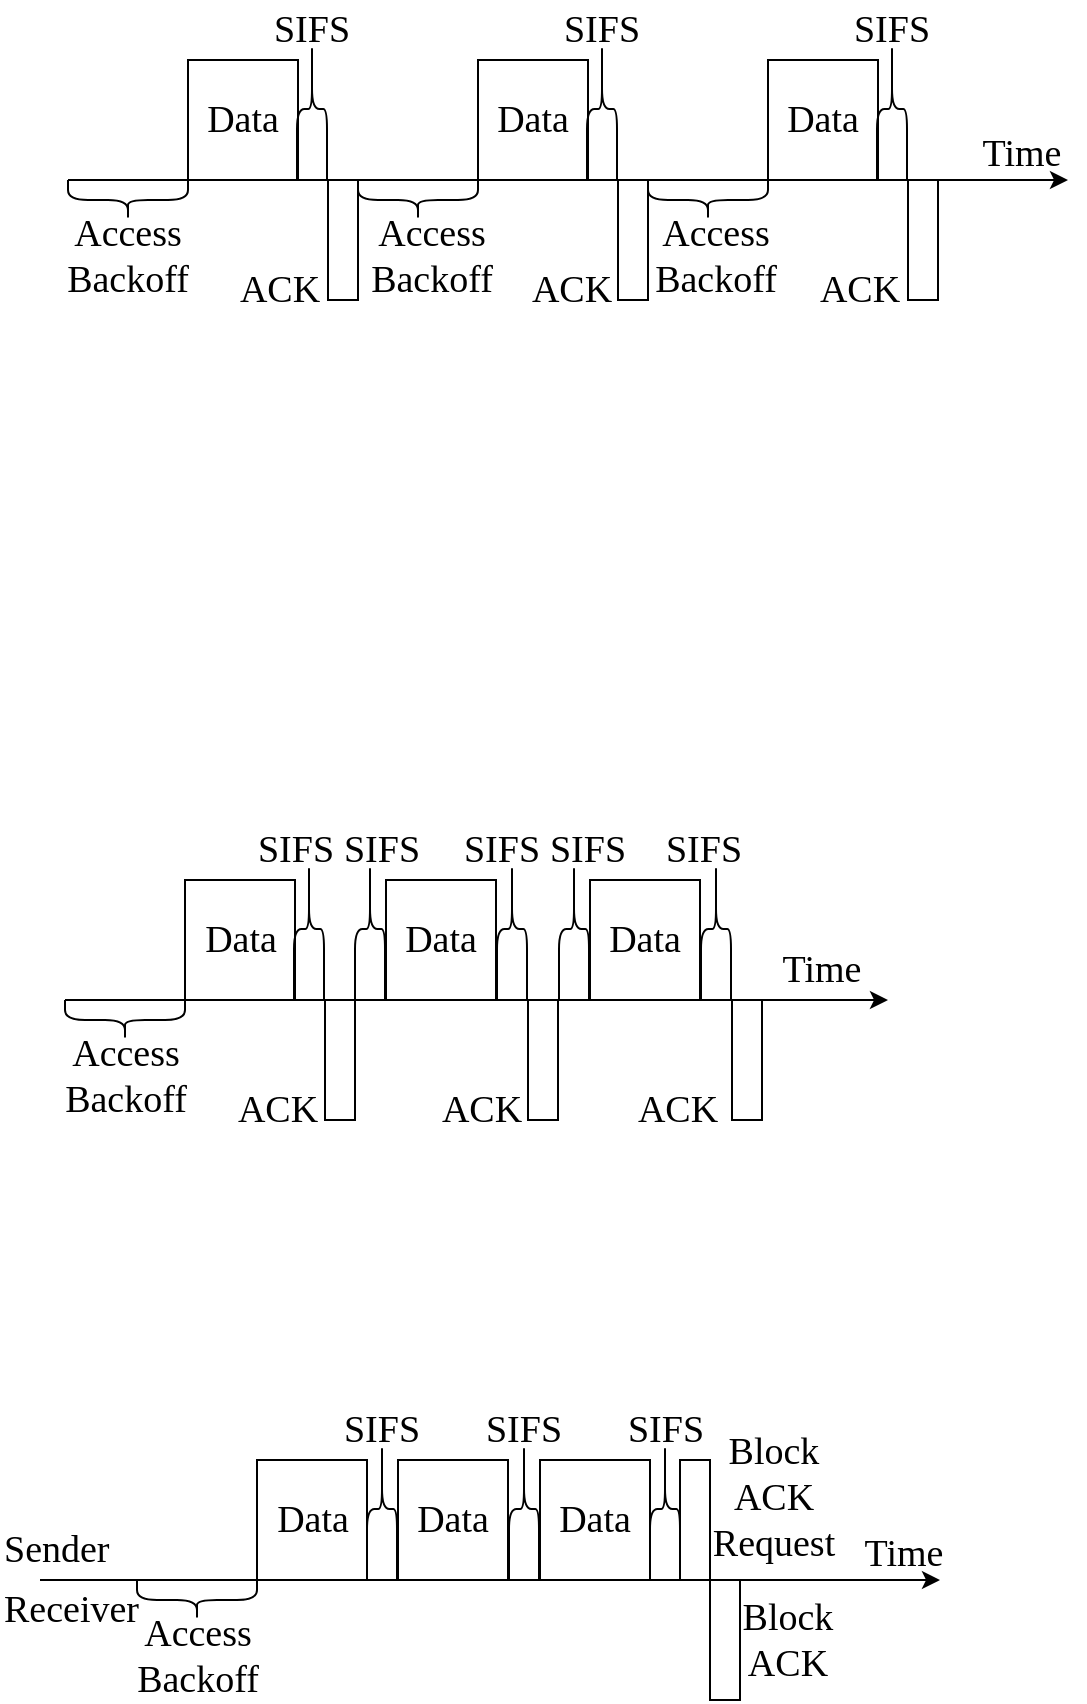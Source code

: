 <mxfile version="20.3.0" type="device"><diagram id="xlJpEUpy9RQM08Jw6Xfq" name="Page-1"><mxGraphModel dx="2080" dy="1378" grid="1" gridSize="10" guides="1" tooltips="1" connect="1" arrows="1" fold="1" page="1" pageScale="1" pageWidth="827" pageHeight="1169" math="0" shadow="0"><root><mxCell id="0"/><mxCell id="1" parent="0"/><mxCell id="vDI9JyMibhcMfQbkGzv8-1" value="Data" style="rounded=0;whiteSpace=wrap;html=1;fontFamily=Times New Roman;fontSize=19;" vertex="1" parent="1"><mxGeometry x="180" y="140" width="55" height="60" as="geometry"/></mxCell><mxCell id="vDI9JyMibhcMfQbkGzv8-2" value="" style="rounded=0;whiteSpace=wrap;html=1;" vertex="1" parent="1"><mxGeometry x="250" y="200" width="15" height="60" as="geometry"/></mxCell><mxCell id="vDI9JyMibhcMfQbkGzv8-3" value="" style="endArrow=classic;html=1;rounded=0;" edge="1" parent="1"><mxGeometry width="50" height="50" relative="1" as="geometry"><mxPoint x="120" y="200" as="sourcePoint"/><mxPoint x="620" y="200" as="targetPoint"/></mxGeometry></mxCell><mxCell id="vDI9JyMibhcMfQbkGzv8-5" value="" style="shape=curlyBracket;whiteSpace=wrap;html=1;rounded=1;rotation=-90;" vertex="1" parent="1"><mxGeometry x="140" y="180" width="20" height="60" as="geometry"/></mxCell><mxCell id="vDI9JyMibhcMfQbkGzv8-6" value="" style="shape=curlyBracket;whiteSpace=wrap;html=1;rounded=1;flipH=1;rotation=-90;" vertex="1" parent="1"><mxGeometry x="207" y="157" width="70" height="15" as="geometry"/></mxCell><mxCell id="vDI9JyMibhcMfQbkGzv8-12" value="Access Backoff" style="text;html=1;strokeColor=none;fillColor=none;align=center;verticalAlign=middle;whiteSpace=wrap;rounded=0;fontFamily=Times New Roman;fontSize=19;" vertex="1" parent="1"><mxGeometry x="120" y="223" width="60" height="30" as="geometry"/></mxCell><mxCell id="vDI9JyMibhcMfQbkGzv8-13" value="SIFS" style="text;html=1;strokeColor=none;fillColor=none;align=center;verticalAlign=middle;whiteSpace=wrap;rounded=0;fontFamily=Times New Roman;fontSize=19;" vertex="1" parent="1"><mxGeometry x="212" y="110" width="60" height="30" as="geometry"/></mxCell><mxCell id="vDI9JyMibhcMfQbkGzv8-14" value="ACK" style="text;html=1;strokeColor=none;fillColor=none;align=center;verticalAlign=middle;whiteSpace=wrap;rounded=0;fontFamily=Times New Roman;fontSize=19;" vertex="1" parent="1"><mxGeometry x="196" y="240" width="60" height="30" as="geometry"/></mxCell><mxCell id="vDI9JyMibhcMfQbkGzv8-15" value="Data" style="rounded=0;whiteSpace=wrap;html=1;fontFamily=Times New Roman;fontSize=19;" vertex="1" parent="1"><mxGeometry x="325" y="140" width="55" height="60" as="geometry"/></mxCell><mxCell id="vDI9JyMibhcMfQbkGzv8-16" value="" style="rounded=0;whiteSpace=wrap;html=1;" vertex="1" parent="1"><mxGeometry x="395" y="200" width="15" height="60" as="geometry"/></mxCell><mxCell id="vDI9JyMibhcMfQbkGzv8-17" value="" style="shape=curlyBracket;whiteSpace=wrap;html=1;rounded=1;rotation=-90;" vertex="1" parent="1"><mxGeometry x="285" y="180" width="20" height="60" as="geometry"/></mxCell><mxCell id="vDI9JyMibhcMfQbkGzv8-18" value="" style="shape=curlyBracket;whiteSpace=wrap;html=1;rounded=1;flipH=1;rotation=-90;" vertex="1" parent="1"><mxGeometry x="352" y="157" width="70" height="15" as="geometry"/></mxCell><mxCell id="vDI9JyMibhcMfQbkGzv8-19" value="Access Backoff" style="text;html=1;strokeColor=none;fillColor=none;align=center;verticalAlign=middle;whiteSpace=wrap;rounded=0;fontFamily=Times New Roman;fontSize=19;" vertex="1" parent="1"><mxGeometry x="272" y="223" width="60" height="30" as="geometry"/></mxCell><mxCell id="vDI9JyMibhcMfQbkGzv8-20" value="SIFS" style="text;html=1;strokeColor=none;fillColor=none;align=center;verticalAlign=middle;whiteSpace=wrap;rounded=0;fontFamily=Times New Roman;fontSize=19;" vertex="1" parent="1"><mxGeometry x="357" y="110" width="60" height="30" as="geometry"/></mxCell><mxCell id="vDI9JyMibhcMfQbkGzv8-21" value="ACK" style="text;html=1;strokeColor=none;fillColor=none;align=center;verticalAlign=middle;whiteSpace=wrap;rounded=0;fontFamily=Times New Roman;fontSize=19;" vertex="1" parent="1"><mxGeometry x="342" y="240" width="60" height="30" as="geometry"/></mxCell><mxCell id="vDI9JyMibhcMfQbkGzv8-22" value="Data" style="rounded=0;whiteSpace=wrap;html=1;fontFamily=Times New Roman;fontSize=19;" vertex="1" parent="1"><mxGeometry x="470" y="140" width="55" height="60" as="geometry"/></mxCell><mxCell id="vDI9JyMibhcMfQbkGzv8-23" value="" style="rounded=0;whiteSpace=wrap;html=1;" vertex="1" parent="1"><mxGeometry x="540" y="200" width="15" height="60" as="geometry"/></mxCell><mxCell id="vDI9JyMibhcMfQbkGzv8-24" value="" style="shape=curlyBracket;whiteSpace=wrap;html=1;rounded=1;rotation=-90;" vertex="1" parent="1"><mxGeometry x="430" y="180" width="20" height="60" as="geometry"/></mxCell><mxCell id="vDI9JyMibhcMfQbkGzv8-25" value="" style="shape=curlyBracket;whiteSpace=wrap;html=1;rounded=1;flipH=1;rotation=-90;" vertex="1" parent="1"><mxGeometry x="497" y="157" width="70" height="15" as="geometry"/></mxCell><mxCell id="vDI9JyMibhcMfQbkGzv8-26" value="Access Backoff" style="text;html=1;strokeColor=none;fillColor=none;align=center;verticalAlign=middle;whiteSpace=wrap;rounded=0;fontFamily=Times New Roman;fontSize=19;" vertex="1" parent="1"><mxGeometry x="414" y="223" width="60" height="30" as="geometry"/></mxCell><mxCell id="vDI9JyMibhcMfQbkGzv8-27" value="SIFS" style="text;html=1;strokeColor=none;fillColor=none;align=center;verticalAlign=middle;whiteSpace=wrap;rounded=0;fontFamily=Times New Roman;fontSize=19;" vertex="1" parent="1"><mxGeometry x="502" y="110" width="60" height="30" as="geometry"/></mxCell><mxCell id="vDI9JyMibhcMfQbkGzv8-28" value="ACK" style="text;html=1;strokeColor=none;fillColor=none;align=center;verticalAlign=middle;whiteSpace=wrap;rounded=0;fontFamily=Times New Roman;fontSize=19;" vertex="1" parent="1"><mxGeometry x="486" y="240" width="60" height="30" as="geometry"/></mxCell><mxCell id="vDI9JyMibhcMfQbkGzv8-29" value="Time" style="text;html=1;strokeColor=none;fillColor=none;align=center;verticalAlign=middle;whiteSpace=wrap;rounded=0;fontFamily=Times New Roman;fontSize=19;" vertex="1" parent="1"><mxGeometry x="567" y="172" width="60" height="30" as="geometry"/></mxCell><mxCell id="vDI9JyMibhcMfQbkGzv8-53" value="Data" style="rounded=0;whiteSpace=wrap;html=1;fontFamily=Times New Roman;fontSize=19;" vertex="1" parent="1"><mxGeometry x="178.5" y="550" width="55" height="60" as="geometry"/></mxCell><mxCell id="vDI9JyMibhcMfQbkGzv8-54" value="" style="rounded=0;whiteSpace=wrap;html=1;" vertex="1" parent="1"><mxGeometry x="248.5" y="610" width="15" height="60" as="geometry"/></mxCell><mxCell id="vDI9JyMibhcMfQbkGzv8-55" value="" style="endArrow=classic;html=1;rounded=0;" edge="1" parent="1"><mxGeometry width="50" height="50" relative="1" as="geometry"><mxPoint x="118.5" y="610" as="sourcePoint"/><mxPoint x="530" y="610" as="targetPoint"/></mxGeometry></mxCell><mxCell id="vDI9JyMibhcMfQbkGzv8-56" value="" style="shape=curlyBracket;whiteSpace=wrap;html=1;rounded=1;rotation=-90;" vertex="1" parent="1"><mxGeometry x="138.5" y="590" width="20" height="60" as="geometry"/></mxCell><mxCell id="vDI9JyMibhcMfQbkGzv8-57" value="" style="shape=curlyBracket;whiteSpace=wrap;html=1;rounded=1;flipH=1;rotation=-90;" vertex="1" parent="1"><mxGeometry x="205.5" y="567" width="70" height="15" as="geometry"/></mxCell><mxCell id="vDI9JyMibhcMfQbkGzv8-58" value="Access Backoff" style="text;html=1;strokeColor=none;fillColor=none;align=center;verticalAlign=middle;whiteSpace=wrap;rounded=0;fontFamily=Times New Roman;fontSize=19;" vertex="1" parent="1"><mxGeometry x="118.5" y="633" width="60" height="30" as="geometry"/></mxCell><mxCell id="vDI9JyMibhcMfQbkGzv8-59" value="SIFS" style="text;html=1;strokeColor=none;fillColor=none;align=center;verticalAlign=middle;whiteSpace=wrap;rounded=0;fontFamily=Times New Roman;fontSize=19;" vertex="1" parent="1"><mxGeometry x="203.5" y="520" width="60" height="30" as="geometry"/></mxCell><mxCell id="vDI9JyMibhcMfQbkGzv8-60" value="ACK" style="text;html=1;strokeColor=none;fillColor=none;align=center;verticalAlign=middle;whiteSpace=wrap;rounded=0;fontFamily=Times New Roman;fontSize=19;" vertex="1" parent="1"><mxGeometry x="194.5" y="650" width="60" height="30" as="geometry"/></mxCell><mxCell id="vDI9JyMibhcMfQbkGzv8-61" value="Data" style="rounded=0;whiteSpace=wrap;html=1;fontFamily=Times New Roman;fontSize=19;" vertex="1" parent="1"><mxGeometry x="279" y="550" width="55" height="60" as="geometry"/></mxCell><mxCell id="vDI9JyMibhcMfQbkGzv8-62" value="" style="rounded=0;whiteSpace=wrap;html=1;" vertex="1" parent="1"><mxGeometry x="350" y="610" width="15" height="60" as="geometry"/></mxCell><mxCell id="vDI9JyMibhcMfQbkGzv8-64" value="" style="shape=curlyBracket;whiteSpace=wrap;html=1;rounded=1;flipH=1;rotation=-90;" vertex="1" parent="1"><mxGeometry x="307" y="567" width="70" height="15" as="geometry"/></mxCell><mxCell id="vDI9JyMibhcMfQbkGzv8-67" value="ACK" style="text;html=1;strokeColor=none;fillColor=none;align=center;verticalAlign=middle;whiteSpace=wrap;rounded=0;fontFamily=Times New Roman;fontSize=19;" vertex="1" parent="1"><mxGeometry x="297" y="650" width="60" height="30" as="geometry"/></mxCell><mxCell id="vDI9JyMibhcMfQbkGzv8-68" value="Data" style="rounded=0;whiteSpace=wrap;html=1;fontFamily=Times New Roman;fontSize=19;" vertex="1" parent="1"><mxGeometry x="381" y="550" width="55" height="60" as="geometry"/></mxCell><mxCell id="vDI9JyMibhcMfQbkGzv8-69" value="" style="rounded=0;whiteSpace=wrap;html=1;" vertex="1" parent="1"><mxGeometry x="452" y="610" width="15" height="60" as="geometry"/></mxCell><mxCell id="vDI9JyMibhcMfQbkGzv8-71" value="" style="shape=curlyBracket;whiteSpace=wrap;html=1;rounded=1;flipH=1;rotation=-90;" vertex="1" parent="1"><mxGeometry x="409" y="567" width="70" height="15" as="geometry"/></mxCell><mxCell id="vDI9JyMibhcMfQbkGzv8-73" value="SIFS" style="text;html=1;strokeColor=none;fillColor=none;align=center;verticalAlign=middle;whiteSpace=wrap;rounded=0;fontFamily=Times New Roman;fontSize=19;" vertex="1" parent="1"><mxGeometry x="408" y="520" width="60" height="30" as="geometry"/></mxCell><mxCell id="vDI9JyMibhcMfQbkGzv8-74" value="ACK" style="text;html=1;strokeColor=none;fillColor=none;align=center;verticalAlign=middle;whiteSpace=wrap;rounded=0;fontFamily=Times New Roman;fontSize=19;" vertex="1" parent="1"><mxGeometry x="395" y="650" width="60" height="30" as="geometry"/></mxCell><mxCell id="vDI9JyMibhcMfQbkGzv8-75" value="Time" style="text;html=1;strokeColor=none;fillColor=none;align=center;verticalAlign=middle;whiteSpace=wrap;rounded=0;fontFamily=Times New Roman;fontSize=19;" vertex="1" parent="1"><mxGeometry x="467" y="580" width="60" height="30" as="geometry"/></mxCell><mxCell id="vDI9JyMibhcMfQbkGzv8-76" value="" style="shape=curlyBracket;whiteSpace=wrap;html=1;rounded=1;flipH=1;rotation=-90;" vertex="1" parent="1"><mxGeometry x="236" y="567" width="70" height="15" as="geometry"/></mxCell><mxCell id="vDI9JyMibhcMfQbkGzv8-77" value="SIFS" style="text;html=1;strokeColor=none;fillColor=none;align=center;verticalAlign=middle;whiteSpace=wrap;rounded=0;fontFamily=Times New Roman;fontSize=19;" vertex="1" parent="1"><mxGeometry x="247" y="520" width="60" height="30" as="geometry"/></mxCell><mxCell id="vDI9JyMibhcMfQbkGzv8-78" value="SIFS" style="text;html=1;strokeColor=none;fillColor=none;align=center;verticalAlign=middle;whiteSpace=wrap;rounded=0;fontFamily=Times New Roman;fontSize=19;" vertex="1" parent="1"><mxGeometry x="307" y="520" width="60" height="30" as="geometry"/></mxCell><mxCell id="vDI9JyMibhcMfQbkGzv8-79" value="" style="shape=curlyBracket;whiteSpace=wrap;html=1;rounded=1;flipH=1;rotation=-90;" vertex="1" parent="1"><mxGeometry x="338" y="567" width="70" height="15" as="geometry"/></mxCell><mxCell id="vDI9JyMibhcMfQbkGzv8-80" value="SIFS" style="text;html=1;strokeColor=none;fillColor=none;align=center;verticalAlign=middle;whiteSpace=wrap;rounded=0;fontFamily=Times New Roman;fontSize=19;" vertex="1" parent="1"><mxGeometry x="350" y="520" width="60" height="30" as="geometry"/></mxCell><mxCell id="vDI9JyMibhcMfQbkGzv8-82" value="Data" style="rounded=0;whiteSpace=wrap;html=1;fontFamily=Times New Roman;fontSize=19;" vertex="1" parent="1"><mxGeometry x="214.5" y="840" width="55" height="60" as="geometry"/></mxCell><mxCell id="vDI9JyMibhcMfQbkGzv8-84" value="" style="endArrow=classic;html=1;rounded=0;" edge="1" parent="1"><mxGeometry width="50" height="50" relative="1" as="geometry"><mxPoint x="106" y="900" as="sourcePoint"/><mxPoint x="556" y="900" as="targetPoint"/></mxGeometry></mxCell><mxCell id="vDI9JyMibhcMfQbkGzv8-85" value="" style="shape=curlyBracket;whiteSpace=wrap;html=1;rounded=1;rotation=-90;" vertex="1" parent="1"><mxGeometry x="174.5" y="880" width="20" height="60" as="geometry"/></mxCell><mxCell id="vDI9JyMibhcMfQbkGzv8-86" value="" style="shape=curlyBracket;whiteSpace=wrap;html=1;rounded=1;flipH=1;rotation=-90;" vertex="1" parent="1"><mxGeometry x="242" y="857" width="70" height="15" as="geometry"/></mxCell><mxCell id="vDI9JyMibhcMfQbkGzv8-87" value="Access Backoff" style="text;html=1;strokeColor=none;fillColor=none;align=center;verticalAlign=middle;whiteSpace=wrap;rounded=0;fontFamily=Times New Roman;fontSize=19;" vertex="1" parent="1"><mxGeometry x="154.5" y="923" width="60" height="30" as="geometry"/></mxCell><mxCell id="vDI9JyMibhcMfQbkGzv8-88" value="SIFS" style="text;html=1;strokeColor=none;fillColor=none;align=center;verticalAlign=middle;whiteSpace=wrap;rounded=0;fontFamily=Times New Roman;fontSize=19;" vertex="1" parent="1"><mxGeometry x="247" y="810" width="60" height="30" as="geometry"/></mxCell><mxCell id="vDI9JyMibhcMfQbkGzv8-90" value="Data" style="rounded=0;whiteSpace=wrap;html=1;fontFamily=Times New Roman;fontSize=19;" vertex="1" parent="1"><mxGeometry x="285" y="840" width="55" height="60" as="geometry"/></mxCell><mxCell id="vDI9JyMibhcMfQbkGzv8-93" value="" style="shape=curlyBracket;whiteSpace=wrap;html=1;rounded=1;flipH=1;rotation=-90;" vertex="1" parent="1"><mxGeometry x="313" y="857" width="70" height="15" as="geometry"/></mxCell><mxCell id="vDI9JyMibhcMfQbkGzv8-95" value="SIFS" style="text;html=1;strokeColor=none;fillColor=none;align=center;verticalAlign=middle;whiteSpace=wrap;rounded=0;fontFamily=Times New Roman;fontSize=19;" vertex="1" parent="1"><mxGeometry x="318" y="810" width="60" height="30" as="geometry"/></mxCell><mxCell id="vDI9JyMibhcMfQbkGzv8-97" value="Data" style="rounded=0;whiteSpace=wrap;html=1;fontFamily=Times New Roman;fontSize=19;" vertex="1" parent="1"><mxGeometry x="356" y="840" width="55" height="60" as="geometry"/></mxCell><mxCell id="vDI9JyMibhcMfQbkGzv8-98" value="" style="rounded=0;whiteSpace=wrap;html=1;" vertex="1" parent="1"><mxGeometry x="441" y="900" width="15" height="60" as="geometry"/></mxCell><mxCell id="vDI9JyMibhcMfQbkGzv8-100" value="" style="shape=curlyBracket;whiteSpace=wrap;html=1;rounded=1;flipH=1;rotation=-90;" vertex="1" parent="1"><mxGeometry x="383.5" y="857" width="70" height="15" as="geometry"/></mxCell><mxCell id="vDI9JyMibhcMfQbkGzv8-102" value="SIFS" style="text;html=1;strokeColor=none;fillColor=none;align=center;verticalAlign=middle;whiteSpace=wrap;rounded=0;fontFamily=Times New Roman;fontSize=19;" vertex="1" parent="1"><mxGeometry x="388.5" y="810" width="60" height="30" as="geometry"/></mxCell><mxCell id="vDI9JyMibhcMfQbkGzv8-103" value="Block&lt;br&gt;ACK" style="text;html=1;strokeColor=none;fillColor=none;align=center;verticalAlign=middle;whiteSpace=wrap;rounded=0;fontFamily=Times New Roman;fontSize=19;" vertex="1" parent="1"><mxGeometry x="450" y="905" width="60" height="50" as="geometry"/></mxCell><mxCell id="vDI9JyMibhcMfQbkGzv8-104" value="Time" style="text;html=1;strokeColor=none;fillColor=none;align=center;verticalAlign=middle;whiteSpace=wrap;rounded=0;fontFamily=Times New Roman;fontSize=19;" vertex="1" parent="1"><mxGeometry x="508" y="872" width="60" height="30" as="geometry"/></mxCell><mxCell id="vDI9JyMibhcMfQbkGzv8-105" value="" style="rounded=0;whiteSpace=wrap;html=1;" vertex="1" parent="1"><mxGeometry x="426" y="840" width="15" height="60" as="geometry"/></mxCell><mxCell id="vDI9JyMibhcMfQbkGzv8-106" value="Block ACK&lt;br&gt;Request" style="text;html=1;strokeColor=none;fillColor=none;align=center;verticalAlign=middle;whiteSpace=wrap;rounded=0;fontFamily=Times New Roman;fontSize=19;" vertex="1" parent="1"><mxGeometry x="443" y="818" width="60" height="82" as="geometry"/></mxCell><mxCell id="vDI9JyMibhcMfQbkGzv8-108" value="Sender" style="text;html=1;strokeColor=none;fillColor=none;align=left;verticalAlign=middle;whiteSpace=wrap;rounded=0;fontFamily=Times New Roman;fontSize=19;" vertex="1" parent="1"><mxGeometry x="86" y="870" width="60" height="30" as="geometry"/></mxCell><mxCell id="vDI9JyMibhcMfQbkGzv8-109" value="Receiver" style="text;html=1;strokeColor=none;fillColor=none;align=left;verticalAlign=middle;whiteSpace=wrap;rounded=0;fontFamily=Times New Roman;fontSize=19;" vertex="1" parent="1"><mxGeometry x="86" y="900" width="70" height="30" as="geometry"/></mxCell></root></mxGraphModel></diagram></mxfile>